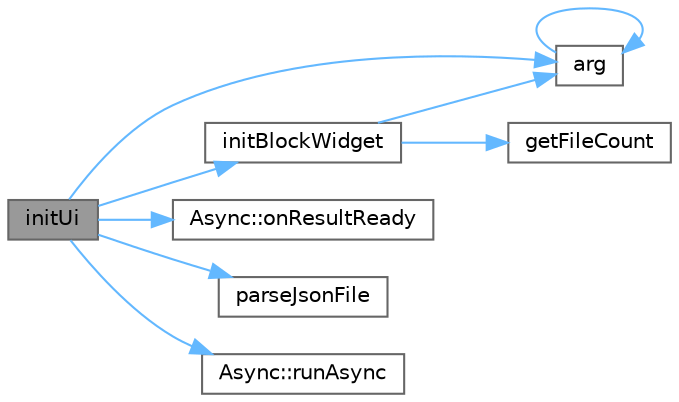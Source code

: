 digraph "initUi"
{
 // LATEX_PDF_SIZE
  bgcolor="transparent";
  edge [fontname=Helvetica,fontsize=10,labelfontname=Helvetica,labelfontsize=10];
  node [fontname=Helvetica,fontsize=10,shape=box,height=0.2,width=0.4];
  rankdir="LR";
  Node1 [id="Node000001",label="initUi",height=0.2,width=0.4,color="gray40", fillcolor="grey60", style="filled", fontcolor="black",tooltip="初始化界面"];
  Node1 -> Node2 [id="edge1_Node000001_Node000002",color="steelblue1",style="solid",tooltip=" "];
  Node2 [id="Node000002",label="arg",height=0.2,width=0.4,color="grey40", fillcolor="white", style="filled",URL="$base_8h.html#a2c8e80c1b1c8b7747e99b8e9a24a0429",tooltip="Returns a named argument to be used in a formatting function."];
  Node2 -> Node2 [id="edge2_Node000002_Node000002",color="steelblue1",style="solid",tooltip=" "];
  Node1 -> Node3 [id="edge3_Node000001_Node000003",color="steelblue1",style="solid",tooltip=" "];
  Node3 [id="Node000003",label="initBlockWidget",height=0.2,width=0.4,color="grey40", fillcolor="white", style="filled",URL="$class_live_big_left_widget.html#a117df20d6adb4a0ca750ee1d272561a9",tooltip="初始化块控件"];
  Node3 -> Node2 [id="edge4_Node000003_Node000002",color="steelblue1",style="solid",tooltip=" "];
  Node3 -> Node4 [id="edge5_Node000003_Node000004",color="steelblue1",style="solid",tooltip=" "];
  Node4 [id="Node000004",label="getFileCount",height=0.2,width=0.4,color="grey40", fillcolor="white", style="filled",URL="$class_live_big_left_widget.html#a14447e0d41d420b03f6ffb75fe68d61c",tooltip="获取目录文件数量"];
  Node1 -> Node5 [id="edge6_Node000001_Node000005",color="steelblue1",style="solid",tooltip=" "];
  Node5 [id="Node000005",label="Async::onResultReady",height=0.2,width=0.4,color="grey40", fillcolor="white", style="filled",URL="$namespace_async.html#aa546dd398e11dcb564e4abdd6fd0ec81",tooltip="执行结果读取函数 创建一个QFutureWatcher读取相应结果传递相应函数中， 如果有更复杂操作就不要使用"];
  Node1 -> Node6 [id="edge7_Node000001_Node000006",color="steelblue1",style="solid",tooltip=" "];
  Node6 [id="Node000006",label="parseJsonFile",height=0.2,width=0.4,color="grey40", fillcolor="white", style="filled",URL="$class_live_big_left_widget.html#af902426e987799b1ae5e3d69e6510b74",tooltip="解析 JSON 文件"];
  Node1 -> Node7 [id="edge8_Node000001_Node000007",color="steelblue1",style="solid",tooltip=" "];
  Node7 [id="Node000007",label="Async::runAsync",height=0.2,width=0.4,color="grey40", fillcolor="white", style="filled",URL="$namespace_async.html#a06a076edc2f7af2cc0ecdc6545d55e79",tooltip="runAsync类似于 std::thread和std::invoke 函数参数可以是成员函数 操作符 可以是 lambda表达式 QFutureInterface<ResultType>&作为第一个参..."];
}
